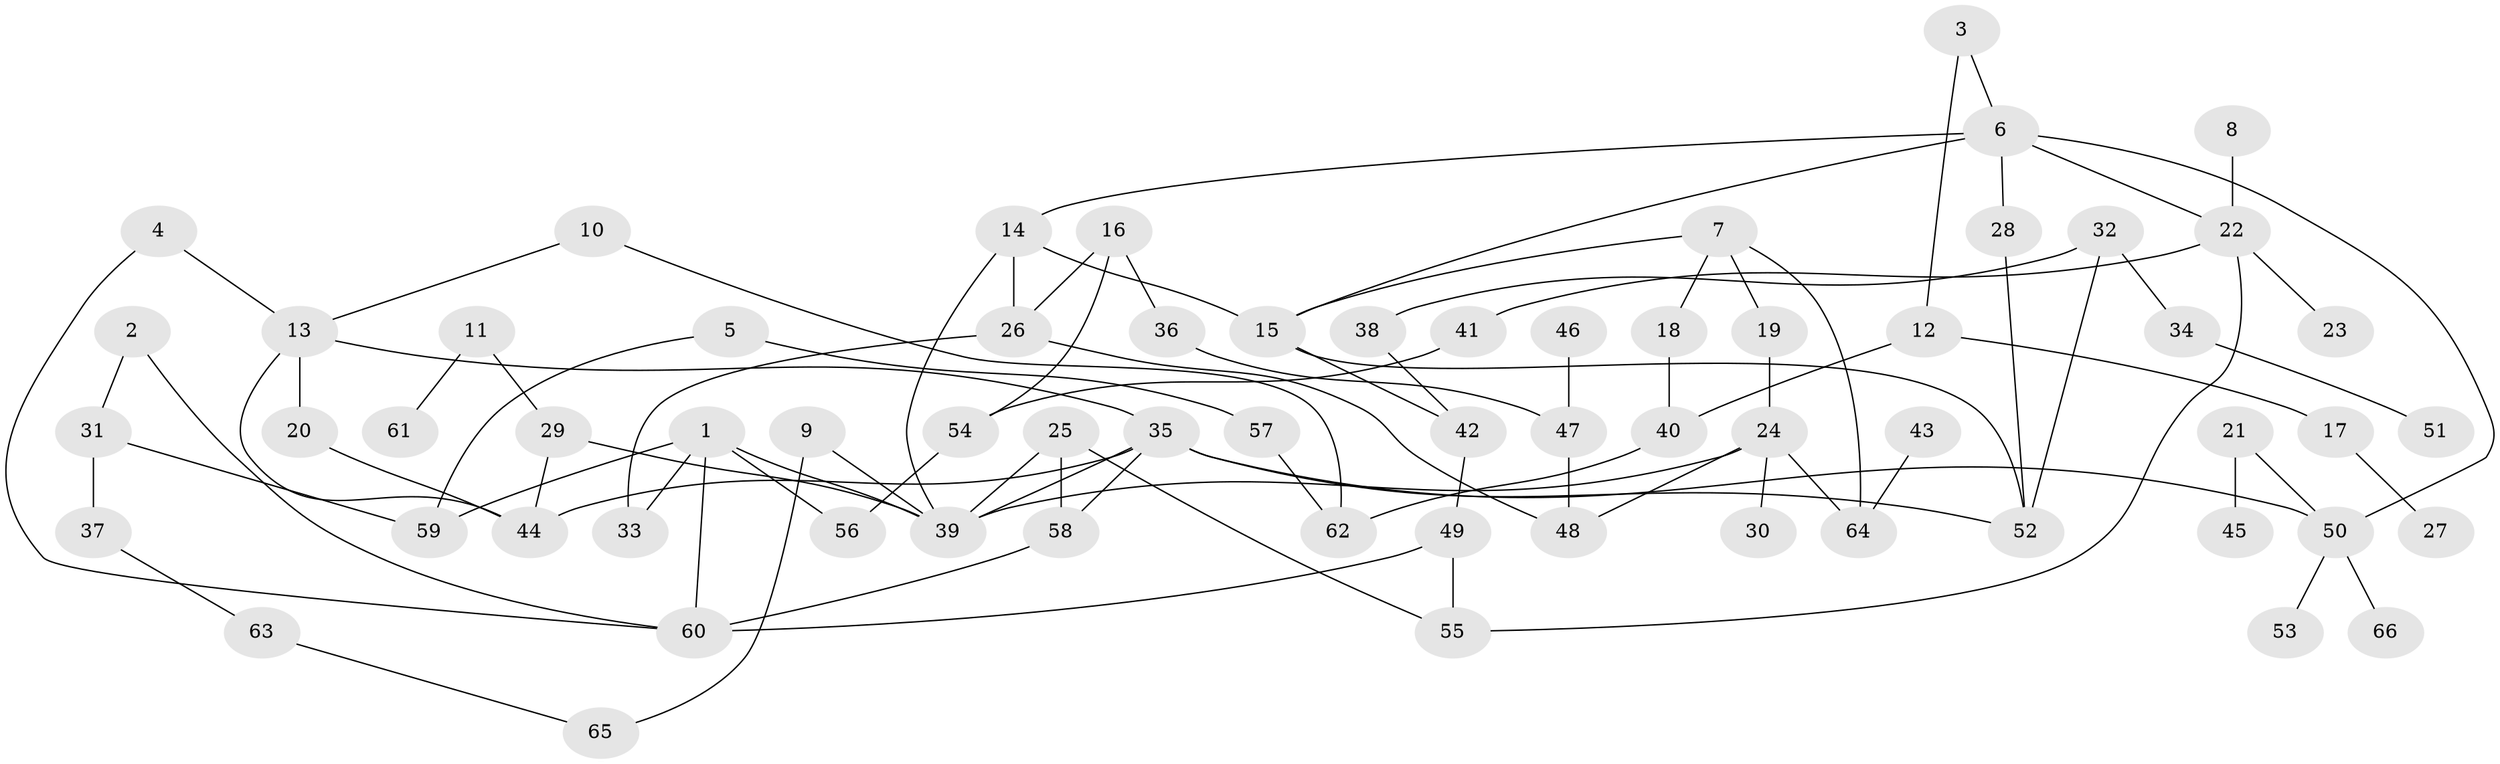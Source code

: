 // original degree distribution, {2: 0.32061068702290074, 8: 0.007633587786259542, 6: 0.030534351145038167, 5: 0.03816793893129771, 7: 0.015267175572519083, 4: 0.0916030534351145, 3: 0.17557251908396945, 1: 0.32061068702290074}
// Generated by graph-tools (version 1.1) at 2025/01/03/09/25 03:01:10]
// undirected, 66 vertices, 91 edges
graph export_dot {
graph [start="1"]
  node [color=gray90,style=filled];
  1;
  2;
  3;
  4;
  5;
  6;
  7;
  8;
  9;
  10;
  11;
  12;
  13;
  14;
  15;
  16;
  17;
  18;
  19;
  20;
  21;
  22;
  23;
  24;
  25;
  26;
  27;
  28;
  29;
  30;
  31;
  32;
  33;
  34;
  35;
  36;
  37;
  38;
  39;
  40;
  41;
  42;
  43;
  44;
  45;
  46;
  47;
  48;
  49;
  50;
  51;
  52;
  53;
  54;
  55;
  56;
  57;
  58;
  59;
  60;
  61;
  62;
  63;
  64;
  65;
  66;
  1 -- 33 [weight=1.0];
  1 -- 39 [weight=1.0];
  1 -- 56 [weight=1.0];
  1 -- 59 [weight=1.0];
  1 -- 60 [weight=1.0];
  2 -- 31 [weight=1.0];
  2 -- 60 [weight=1.0];
  3 -- 6 [weight=1.0];
  3 -- 12 [weight=1.0];
  4 -- 13 [weight=1.0];
  4 -- 60 [weight=1.0];
  5 -- 57 [weight=1.0];
  5 -- 59 [weight=1.0];
  6 -- 14 [weight=1.0];
  6 -- 15 [weight=2.0];
  6 -- 22 [weight=1.0];
  6 -- 28 [weight=1.0];
  6 -- 50 [weight=1.0];
  7 -- 15 [weight=1.0];
  7 -- 18 [weight=1.0];
  7 -- 19 [weight=1.0];
  7 -- 64 [weight=1.0];
  8 -- 22 [weight=1.0];
  9 -- 39 [weight=1.0];
  9 -- 65 [weight=1.0];
  10 -- 13 [weight=1.0];
  10 -- 62 [weight=1.0];
  11 -- 29 [weight=1.0];
  11 -- 61 [weight=1.0];
  12 -- 17 [weight=1.0];
  12 -- 40 [weight=1.0];
  13 -- 20 [weight=1.0];
  13 -- 35 [weight=1.0];
  13 -- 44 [weight=1.0];
  14 -- 15 [weight=1.0];
  14 -- 26 [weight=1.0];
  14 -- 39 [weight=1.0];
  15 -- 42 [weight=1.0];
  15 -- 52 [weight=1.0];
  16 -- 26 [weight=1.0];
  16 -- 36 [weight=1.0];
  16 -- 54 [weight=1.0];
  17 -- 27 [weight=1.0];
  18 -- 40 [weight=1.0];
  19 -- 24 [weight=1.0];
  20 -- 44 [weight=1.0];
  21 -- 45 [weight=1.0];
  21 -- 50 [weight=1.0];
  22 -- 23 [weight=1.0];
  22 -- 41 [weight=1.0];
  22 -- 55 [weight=1.0];
  24 -- 30 [weight=1.0];
  24 -- 39 [weight=1.0];
  24 -- 48 [weight=1.0];
  24 -- 64 [weight=1.0];
  25 -- 39 [weight=1.0];
  25 -- 55 [weight=1.0];
  25 -- 58 [weight=1.0];
  26 -- 33 [weight=1.0];
  26 -- 48 [weight=1.0];
  28 -- 52 [weight=1.0];
  29 -- 39 [weight=1.0];
  29 -- 44 [weight=1.0];
  31 -- 37 [weight=1.0];
  31 -- 59 [weight=1.0];
  32 -- 34 [weight=1.0];
  32 -- 38 [weight=1.0];
  32 -- 52 [weight=1.0];
  34 -- 51 [weight=1.0];
  35 -- 39 [weight=1.0];
  35 -- 44 [weight=1.0];
  35 -- 50 [weight=1.0];
  35 -- 52 [weight=1.0];
  35 -- 58 [weight=1.0];
  36 -- 47 [weight=1.0];
  37 -- 63 [weight=1.0];
  38 -- 42 [weight=1.0];
  40 -- 62 [weight=1.0];
  41 -- 54 [weight=1.0];
  42 -- 49 [weight=1.0];
  43 -- 64 [weight=1.0];
  46 -- 47 [weight=1.0];
  47 -- 48 [weight=1.0];
  49 -- 55 [weight=1.0];
  49 -- 60 [weight=1.0];
  50 -- 53 [weight=1.0];
  50 -- 66 [weight=1.0];
  54 -- 56 [weight=1.0];
  57 -- 62 [weight=1.0];
  58 -- 60 [weight=1.0];
  63 -- 65 [weight=1.0];
}
